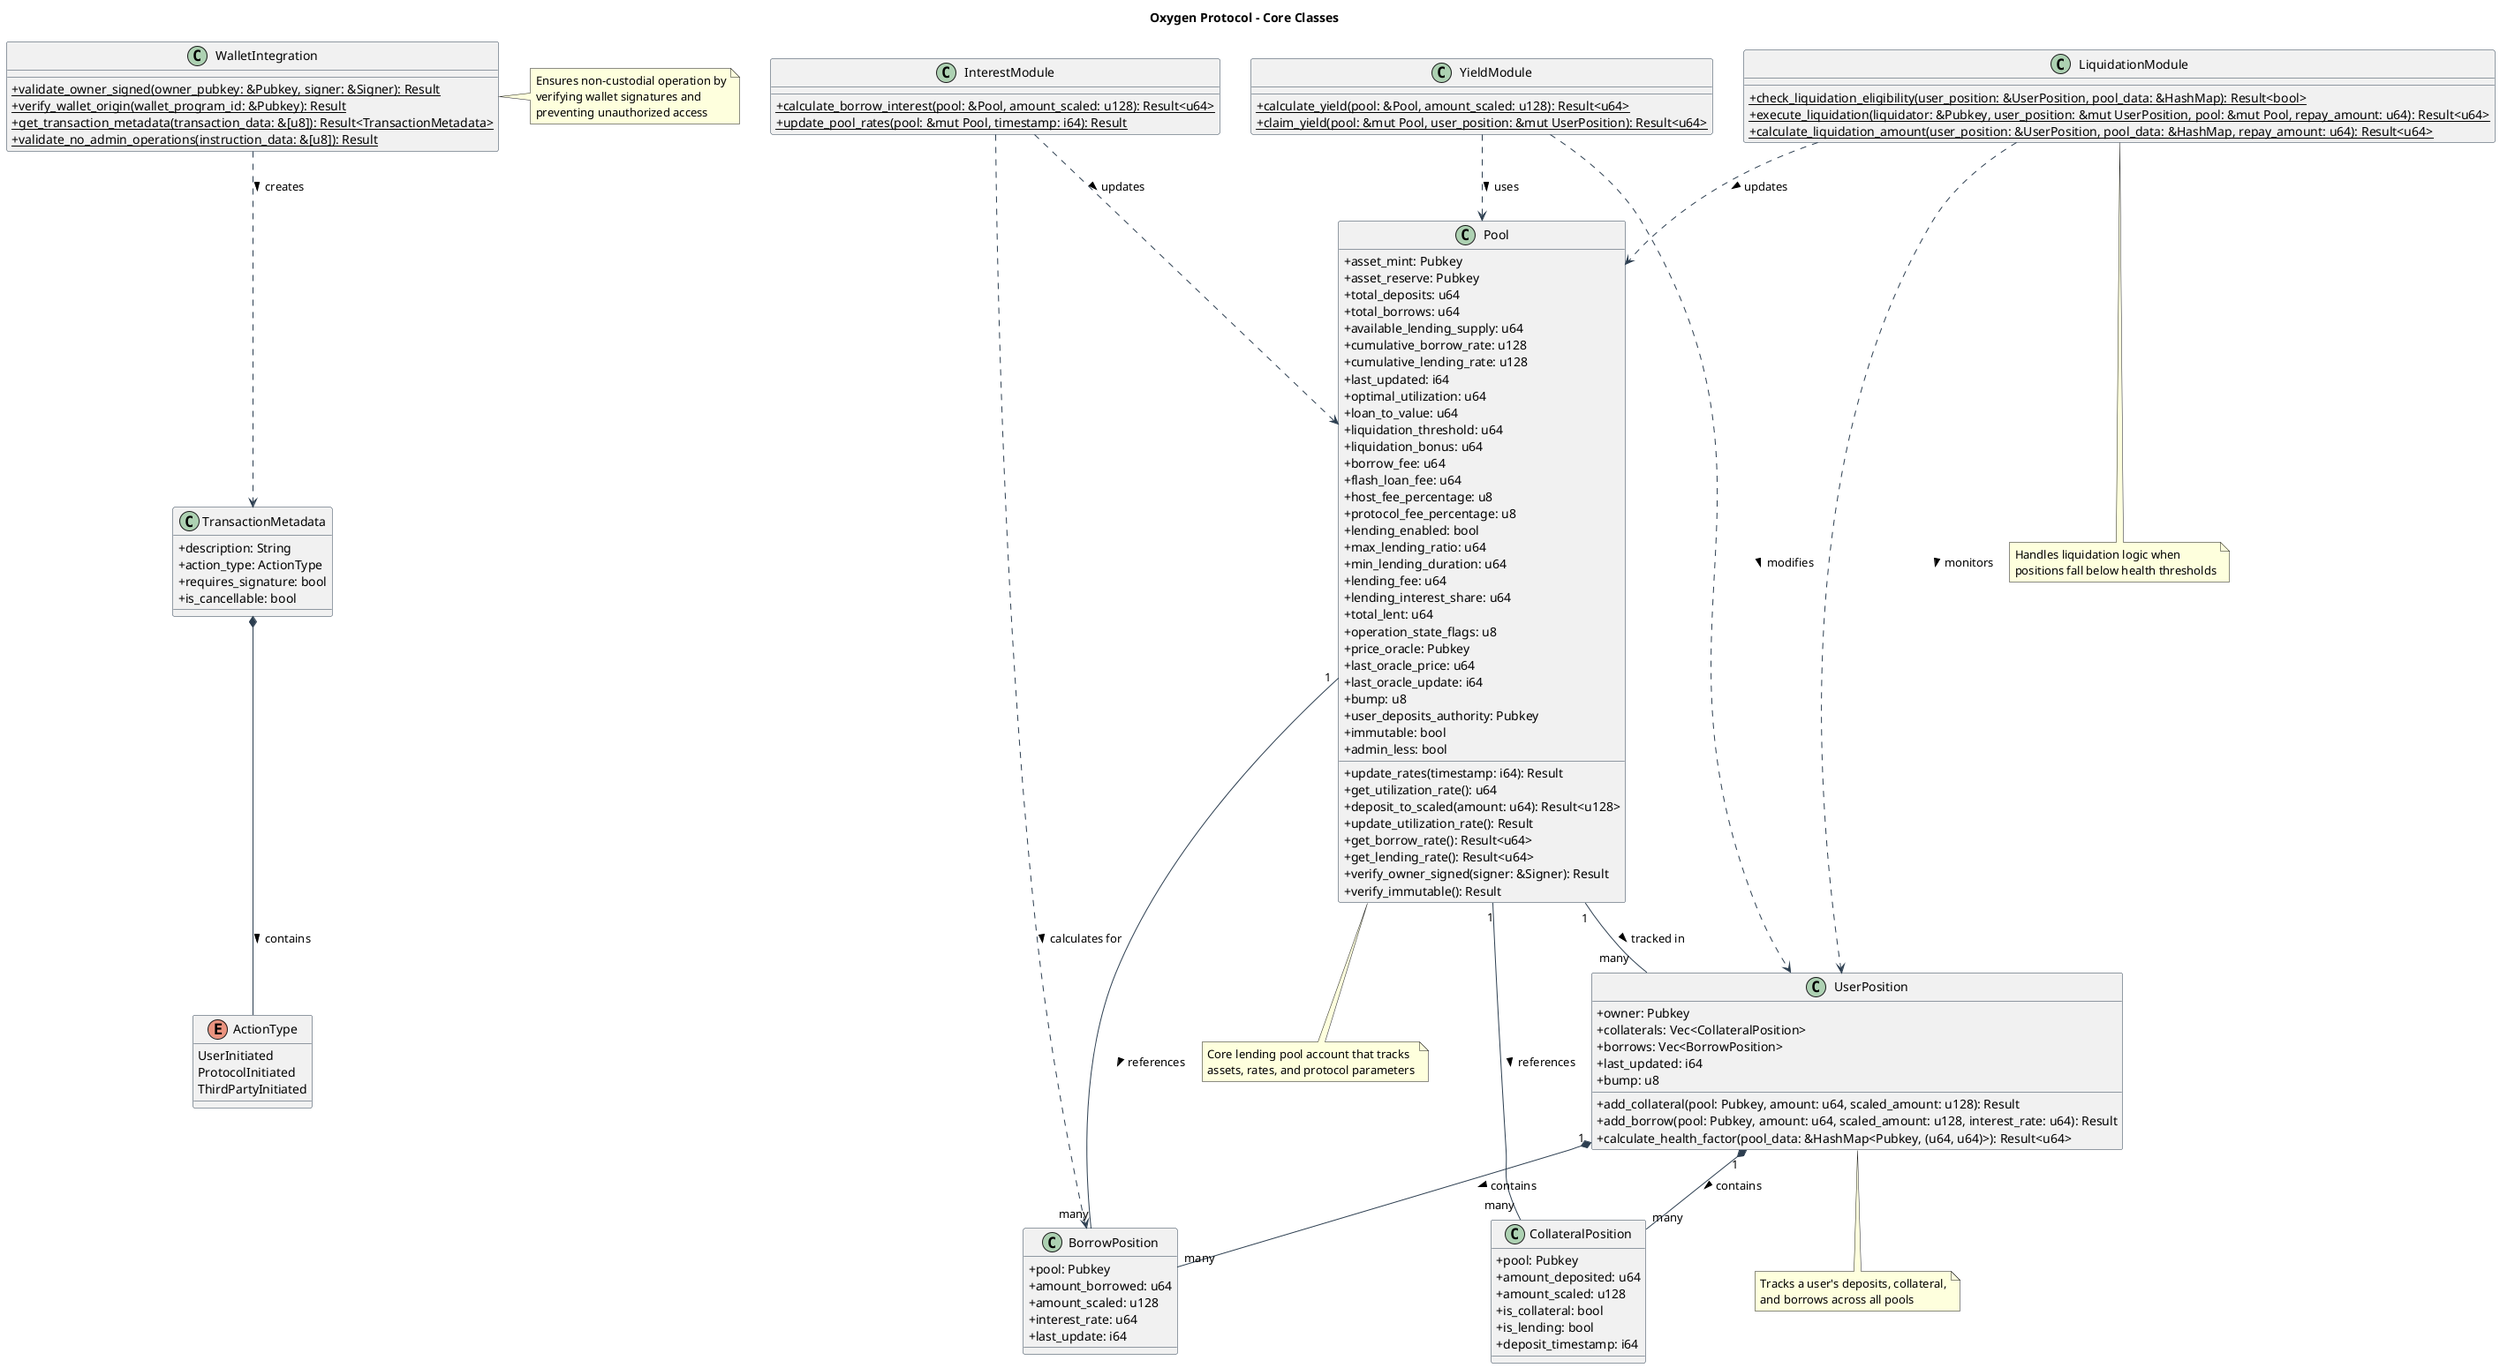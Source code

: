 @startuml Core Classes

' Define styling
skinparam classAttributeIconSize 0
skinparam backgroundColor white
skinparam classBorderColor #2c3e50
skinparam classArrowColor #2c3e50
skinparam stereotypeCBackgroundColor #f8f9fa

' Title
title Oxygen Protocol - Core Classes

' Define the core classes
class Pool {
  +asset_mint: Pubkey
  +asset_reserve: Pubkey
  +total_deposits: u64
  +total_borrows: u64
  +available_lending_supply: u64
  +cumulative_borrow_rate: u128
  +cumulative_lending_rate: u128
  +last_updated: i64
  +optimal_utilization: u64
  +loan_to_value: u64
  +liquidation_threshold: u64
  +liquidation_bonus: u64
  +borrow_fee: u64
  +flash_loan_fee: u64
  +host_fee_percentage: u8
  +protocol_fee_percentage: u8
  +lending_enabled: bool
  +max_lending_ratio: u64
  +min_lending_duration: u64
  +lending_fee: u64
  +lending_interest_share: u64
  +total_lent: u64
  +operation_state_flags: u8
  +price_oracle: Pubkey
  +last_oracle_price: u64
  +last_oracle_update: i64
  +bump: u8
  +user_deposits_authority: Pubkey
  +immutable: bool
  +admin_less: bool
  
  +update_rates(timestamp: i64): Result
  +get_utilization_rate(): u64
  +deposit_to_scaled(amount: u64): Result<u128>
  +update_utilization_rate(): Result
  +get_borrow_rate(): Result<u64>
  +get_lending_rate(): Result<u64>
  +verify_owner_signed(signer: &Signer): Result
  +verify_immutable(): Result
}

class UserPosition {
  +owner: Pubkey
  +collaterals: Vec<CollateralPosition>
  +borrows: Vec<BorrowPosition>
  +last_updated: i64
  +bump: u8
  
  +add_collateral(pool: Pubkey, amount: u64, scaled_amount: u128): Result
  +add_borrow(pool: Pubkey, amount: u64, scaled_amount: u128, interest_rate: u64): Result
  +calculate_health_factor(pool_data: &HashMap<Pubkey, (u64, u64)>): Result<u64>
}

class CollateralPosition {
  +pool: Pubkey
  +amount_deposited: u64
  +amount_scaled: u128
  +is_collateral: bool
  +is_lending: bool
  +deposit_timestamp: i64
}

class BorrowPosition {
  +pool: Pubkey
  +amount_borrowed: u64
  +amount_scaled: u128
  +interest_rate: u64
  +last_update: i64
}

class WalletIntegration {
  +{static} validate_owner_signed(owner_pubkey: &Pubkey, signer: &Signer): Result
  +{static} verify_wallet_origin(wallet_program_id: &Pubkey): Result
  +{static} get_transaction_metadata(transaction_data: &[u8]): Result<TransactionMetadata>
  +{static} validate_no_admin_operations(instruction_data: &[u8]): Result
}

class TransactionMetadata {
  +description: String
  +action_type: ActionType
  +requires_signature: bool
  +is_cancellable: bool
}

enum ActionType {
  UserInitiated
  ProtocolInitiated
  ThirdPartyInitiated
}

class YieldModule {
  +{static} calculate_yield(pool: &Pool, amount_scaled: u128): Result<u64>
  +{static} claim_yield(pool: &mut Pool, user_position: &mut UserPosition): Result<u64>
}

class InterestModule {
  +{static} calculate_borrow_interest(pool: &Pool, amount_scaled: u128): Result<u64>
  +{static} update_pool_rates(pool: &mut Pool, timestamp: i64): Result
}

class LiquidationModule {
  +{static} check_liquidation_eligibility(user_position: &UserPosition, pool_data: &HashMap): Result<bool>
  +{static} execute_liquidation(liquidator: &Pubkey, user_position: &mut UserPosition, pool: &mut Pool, repay_amount: u64): Result<u64>
  +{static} calculate_liquidation_amount(user_position: &UserPosition, pool_data: &HashMap, repay_amount: u64): Result<u64>
}

' Define relationships
Pool "1" -- "many" UserPosition : tracked in >
Pool "1" -- "many" CollateralPosition : references >
Pool "1" -- "many" BorrowPosition : references >

UserPosition "1" *-- "many" CollateralPosition : contains >
UserPosition "1" *-- "many" BorrowPosition : contains >

YieldModule ..> Pool : uses >
YieldModule ..> UserPosition : modifies >

InterestModule ..> Pool : updates >
InterestModule ..> BorrowPosition : calculates for >

LiquidationModule ..> UserPosition : monitors >
LiquidationModule ..> Pool : updates >

WalletIntegration ..> TransactionMetadata : creates >
TransactionMetadata *-- ActionType : contains >

' Add notes
note bottom of Pool
  Core lending pool account that tracks
  assets, rates, and protocol parameters
end note

note bottom of UserPosition
  Tracks a user's deposits, collateral,
  and borrows across all pools
end note

note right of WalletIntegration
  Ensures non-custodial operation by
  verifying wallet signatures and
  preventing unauthorized access
end note

note bottom of LiquidationModule
  Handles liquidation logic when
  positions fall below health thresholds
end note

@enduml